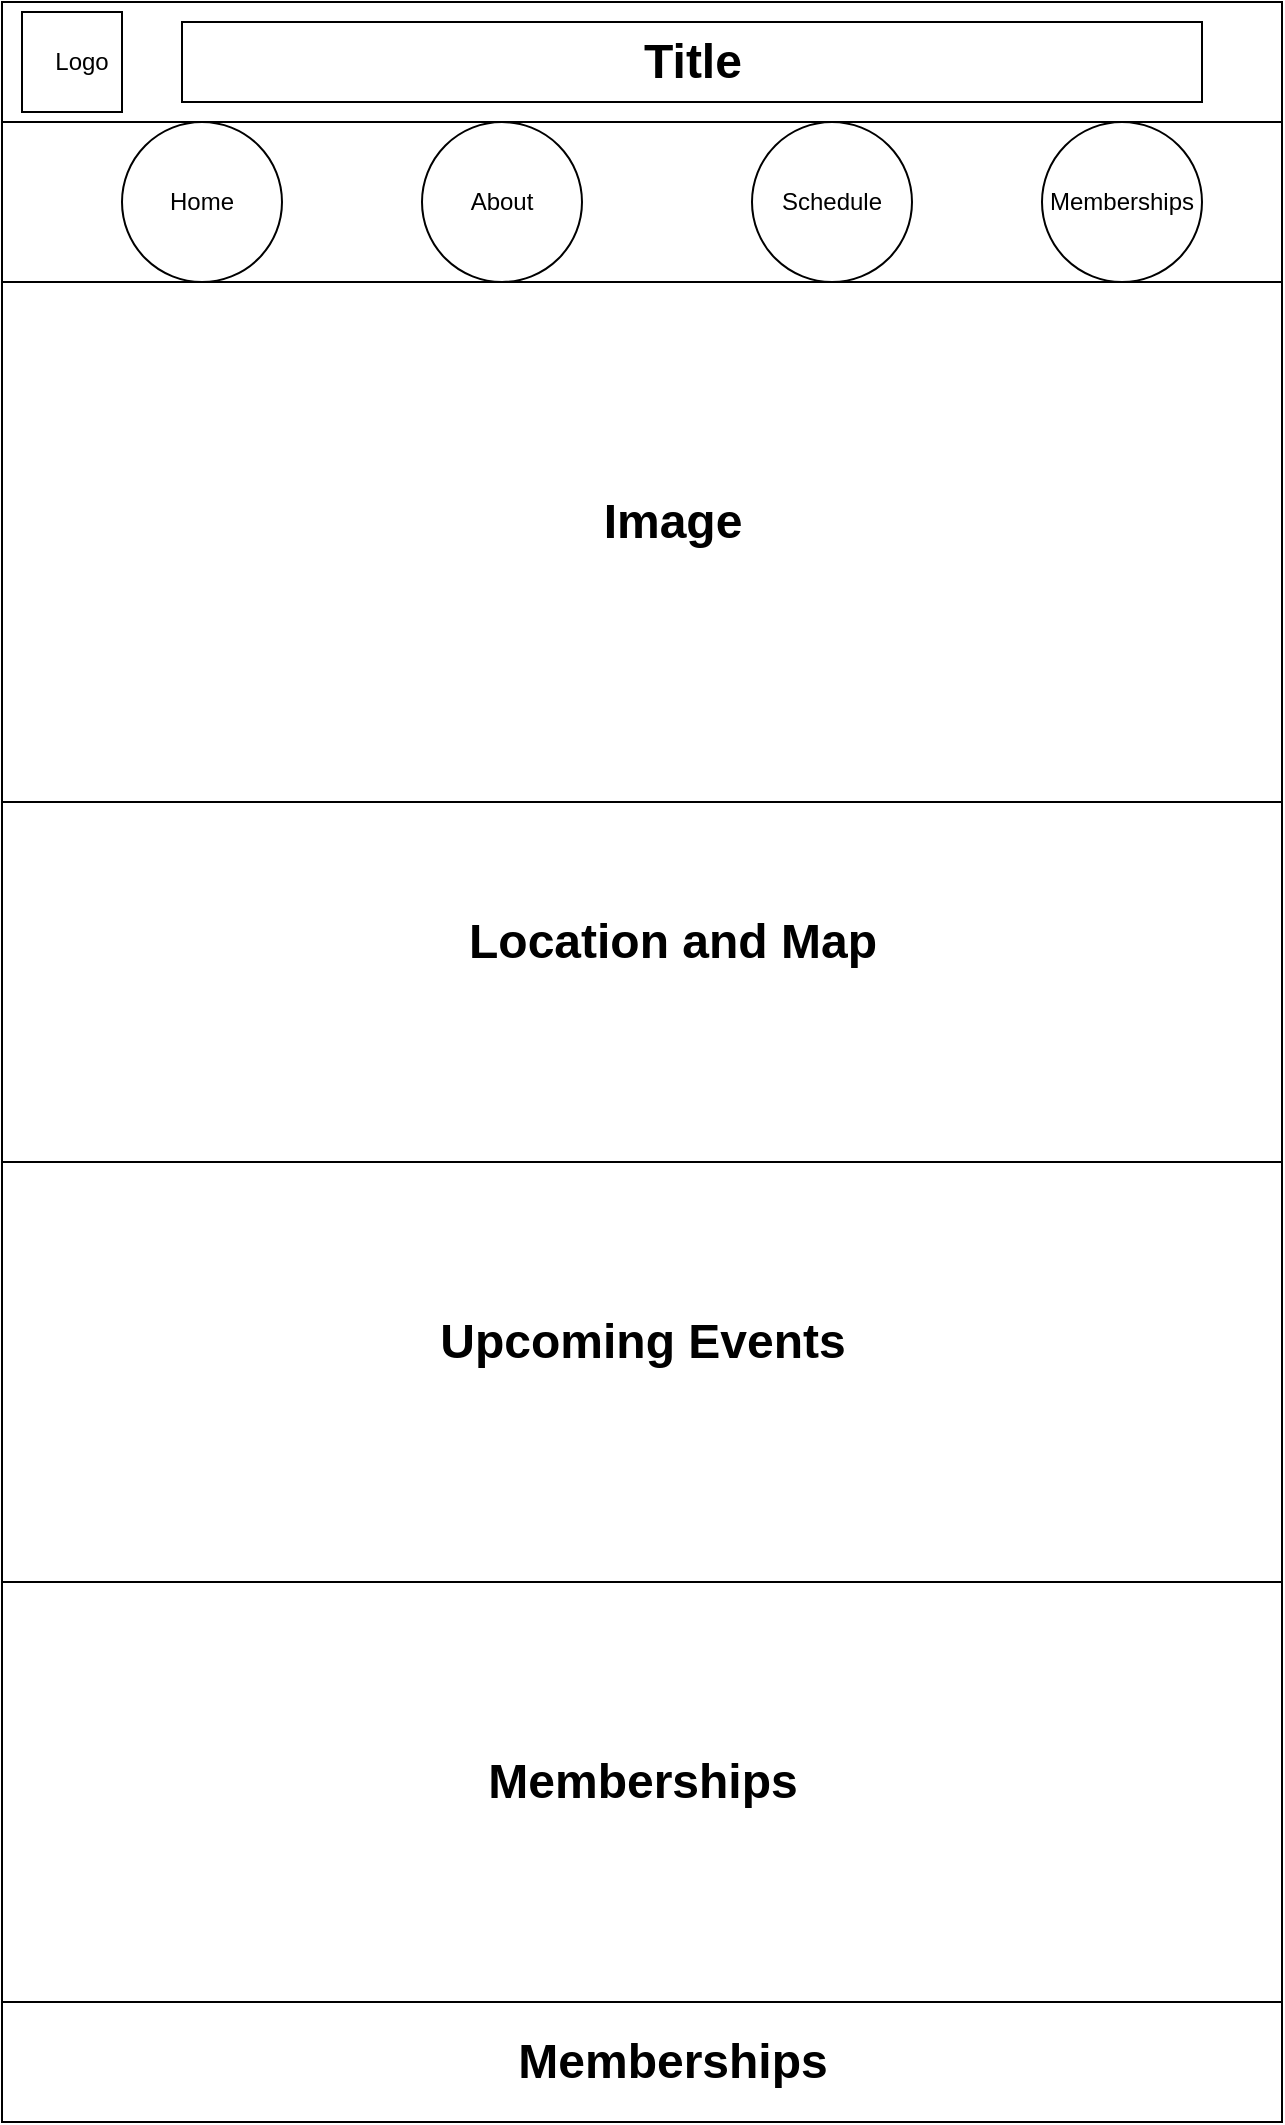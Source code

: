 <mxfile version="28.1.2">
  <diagram name="Page-1" id="j_0GlmsRJQnDnRv5wx1K">
    <mxGraphModel dx="692" dy="501" grid="1" gridSize="10" guides="1" tooltips="1" connect="1" arrows="1" fold="1" page="1" pageScale="1" pageWidth="850" pageHeight="1100" math="0" shadow="0">
      <root>
        <mxCell id="0" />
        <mxCell id="1" parent="0" />
        <mxCell id="mEVmFjVDVmEyJT9YKy9c-1" value="" style="rounded=0;whiteSpace=wrap;html=1;" vertex="1" parent="1">
          <mxGeometry x="10" y="10" width="640" height="60" as="geometry" />
        </mxCell>
        <mxCell id="mEVmFjVDVmEyJT9YKy9c-2" value="" style="rounded=0;whiteSpace=wrap;html=1;" vertex="1" parent="1">
          <mxGeometry x="100" y="20" width="510" height="40" as="geometry" />
        </mxCell>
        <mxCell id="mEVmFjVDVmEyJT9YKy9c-3" value="" style="whiteSpace=wrap;html=1;aspect=fixed;" vertex="1" parent="1">
          <mxGeometry x="20" y="15" width="50" height="50" as="geometry" />
        </mxCell>
        <mxCell id="mEVmFjVDVmEyJT9YKy9c-4" value="" style="rounded=0;whiteSpace=wrap;html=1;" vertex="1" parent="1">
          <mxGeometry x="10" y="70" width="640" height="80" as="geometry" />
        </mxCell>
        <mxCell id="mEVmFjVDVmEyJT9YKy9c-5" value="" style="ellipse;whiteSpace=wrap;html=1;aspect=fixed;" vertex="1" parent="1">
          <mxGeometry x="70" y="70" width="80" height="80" as="geometry" />
        </mxCell>
        <mxCell id="mEVmFjVDVmEyJT9YKy9c-7" value="" style="ellipse;whiteSpace=wrap;html=1;aspect=fixed;" vertex="1" parent="1">
          <mxGeometry x="220" y="70" width="80" height="80" as="geometry" />
        </mxCell>
        <mxCell id="mEVmFjVDVmEyJT9YKy9c-8" value="" style="ellipse;whiteSpace=wrap;html=1;aspect=fixed;" vertex="1" parent="1">
          <mxGeometry x="385" y="70" width="80" height="80" as="geometry" />
        </mxCell>
        <mxCell id="mEVmFjVDVmEyJT9YKy9c-9" value="" style="ellipse;whiteSpace=wrap;html=1;aspect=fixed;" vertex="1" parent="1">
          <mxGeometry x="530" y="70" width="80" height="80" as="geometry" />
        </mxCell>
        <mxCell id="mEVmFjVDVmEyJT9YKy9c-10" value="Title" style="text;strokeColor=none;fillColor=none;html=1;fontSize=24;fontStyle=1;verticalAlign=middle;align=center;" vertex="1" parent="1">
          <mxGeometry x="100" y="20" width="510" height="40" as="geometry" />
        </mxCell>
        <UserObject label="Home" placeholders="1" name="Variable" id="mEVmFjVDVmEyJT9YKy9c-11">
          <mxCell style="text;html=1;strokeColor=none;fillColor=none;align=center;verticalAlign=middle;whiteSpace=wrap;overflow=hidden;" vertex="1" parent="1">
            <mxGeometry x="70" y="100" width="80" height="20" as="geometry" />
          </mxCell>
        </UserObject>
        <UserObject label="About" placeholders="1" name="Variable" id="mEVmFjVDVmEyJT9YKy9c-12">
          <mxCell style="text;html=1;strokeColor=none;fillColor=none;align=center;verticalAlign=middle;whiteSpace=wrap;overflow=hidden;" vertex="1" parent="1">
            <mxGeometry x="220" y="100" width="80" height="20" as="geometry" />
          </mxCell>
        </UserObject>
        <UserObject label="Schedule" placeholders="1" name="Variable" id="mEVmFjVDVmEyJT9YKy9c-13">
          <mxCell style="text;html=1;strokeColor=none;fillColor=none;align=center;verticalAlign=middle;whiteSpace=wrap;overflow=hidden;" vertex="1" parent="1">
            <mxGeometry x="385" y="100" width="80" height="20" as="geometry" />
          </mxCell>
        </UserObject>
        <UserObject label="Memberships" placeholders="1" name="Variable" id="mEVmFjVDVmEyJT9YKy9c-14">
          <mxCell style="text;html=1;strokeColor=none;fillColor=none;align=center;verticalAlign=middle;whiteSpace=wrap;overflow=hidden;" vertex="1" parent="1">
            <mxGeometry x="530" y="100" width="80" height="20" as="geometry" />
          </mxCell>
        </UserObject>
        <mxCell id="mEVmFjVDVmEyJT9YKy9c-17" value="" style="rounded=0;whiteSpace=wrap;html=1;" vertex="1" parent="1">
          <mxGeometry x="10" y="150" width="640" height="260" as="geometry" />
        </mxCell>
        <UserObject label="Logo" placeholders="1" name="Variable" id="mEVmFjVDVmEyJT9YKy9c-18">
          <mxCell style="text;html=1;strokeColor=none;fillColor=none;align=center;verticalAlign=middle;whiteSpace=wrap;overflow=hidden;" vertex="1" parent="1">
            <mxGeometry x="10" y="30" width="80" height="20" as="geometry" />
          </mxCell>
        </UserObject>
        <mxCell id="mEVmFjVDVmEyJT9YKy9c-19" value="Image" style="text;strokeColor=none;fillColor=none;html=1;fontSize=24;fontStyle=1;verticalAlign=middle;align=center;" vertex="1" parent="1">
          <mxGeometry x="90" y="250" width="510" height="40" as="geometry" />
        </mxCell>
        <mxCell id="mEVmFjVDVmEyJT9YKy9c-20" value="" style="rounded=0;whiteSpace=wrap;html=1;" vertex="1" parent="1">
          <mxGeometry x="10" y="410" width="640" height="180" as="geometry" />
        </mxCell>
        <mxCell id="mEVmFjVDVmEyJT9YKy9c-21" value="Location and Map" style="text;strokeColor=none;fillColor=none;html=1;fontSize=24;fontStyle=1;verticalAlign=middle;align=center;" vertex="1" parent="1">
          <mxGeometry x="90" y="460" width="510" height="40" as="geometry" />
        </mxCell>
        <mxCell id="mEVmFjVDVmEyJT9YKy9c-22" value="" style="rounded=0;whiteSpace=wrap;html=1;" vertex="1" parent="1">
          <mxGeometry x="10" y="590" width="640" height="210" as="geometry" />
        </mxCell>
        <mxCell id="mEVmFjVDVmEyJT9YKy9c-23" value="Upcoming Events" style="text;strokeColor=none;fillColor=none;html=1;fontSize=24;fontStyle=1;verticalAlign=middle;align=center;" vertex="1" parent="1">
          <mxGeometry x="75" y="660" width="510" height="40" as="geometry" />
        </mxCell>
        <mxCell id="mEVmFjVDVmEyJT9YKy9c-24" value="" style="rounded=0;whiteSpace=wrap;html=1;" vertex="1" parent="1">
          <mxGeometry x="10" y="800" width="640" height="210" as="geometry" />
        </mxCell>
        <mxCell id="mEVmFjVDVmEyJT9YKy9c-25" value="Memberships" style="text;strokeColor=none;fillColor=none;html=1;fontSize=24;fontStyle=1;verticalAlign=middle;align=center;" vertex="1" parent="1">
          <mxGeometry x="75" y="880" width="510" height="40" as="geometry" />
        </mxCell>
        <mxCell id="mEVmFjVDVmEyJT9YKy9c-26" value="" style="rounded=0;whiteSpace=wrap;html=1;" vertex="1" parent="1">
          <mxGeometry x="10" y="1010" width="640" height="60" as="geometry" />
        </mxCell>
        <mxCell id="mEVmFjVDVmEyJT9YKy9c-27" value="Memberships" style="text;strokeColor=none;fillColor=none;html=1;fontSize=24;fontStyle=1;verticalAlign=middle;align=center;" vertex="1" parent="1">
          <mxGeometry x="90" y="1020" width="510" height="40" as="geometry" />
        </mxCell>
      </root>
    </mxGraphModel>
  </diagram>
</mxfile>
